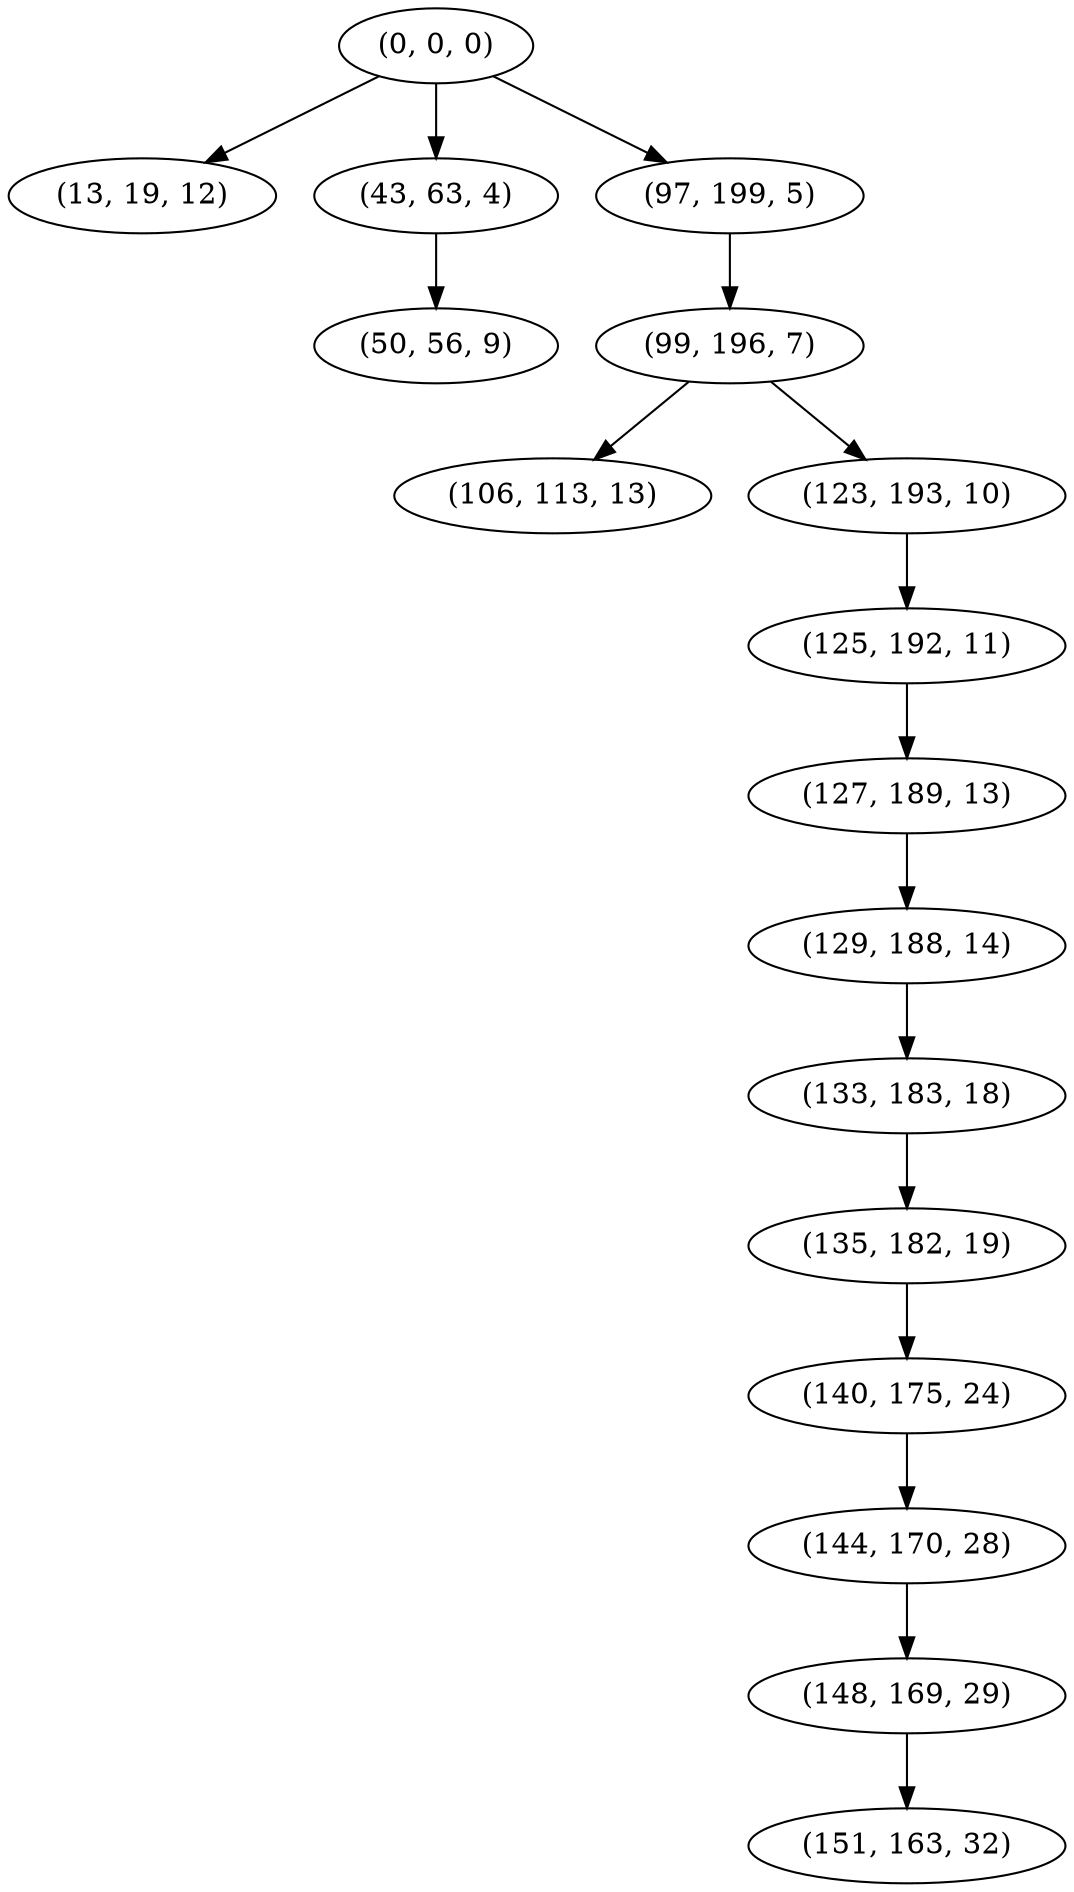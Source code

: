 digraph tree {
    "(0, 0, 0)";
    "(13, 19, 12)";
    "(43, 63, 4)";
    "(50, 56, 9)";
    "(97, 199, 5)";
    "(99, 196, 7)";
    "(106, 113, 13)";
    "(123, 193, 10)";
    "(125, 192, 11)";
    "(127, 189, 13)";
    "(129, 188, 14)";
    "(133, 183, 18)";
    "(135, 182, 19)";
    "(140, 175, 24)";
    "(144, 170, 28)";
    "(148, 169, 29)";
    "(151, 163, 32)";
    "(0, 0, 0)" -> "(13, 19, 12)";
    "(0, 0, 0)" -> "(43, 63, 4)";
    "(0, 0, 0)" -> "(97, 199, 5)";
    "(43, 63, 4)" -> "(50, 56, 9)";
    "(97, 199, 5)" -> "(99, 196, 7)";
    "(99, 196, 7)" -> "(106, 113, 13)";
    "(99, 196, 7)" -> "(123, 193, 10)";
    "(123, 193, 10)" -> "(125, 192, 11)";
    "(125, 192, 11)" -> "(127, 189, 13)";
    "(127, 189, 13)" -> "(129, 188, 14)";
    "(129, 188, 14)" -> "(133, 183, 18)";
    "(133, 183, 18)" -> "(135, 182, 19)";
    "(135, 182, 19)" -> "(140, 175, 24)";
    "(140, 175, 24)" -> "(144, 170, 28)";
    "(144, 170, 28)" -> "(148, 169, 29)";
    "(148, 169, 29)" -> "(151, 163, 32)";
}

